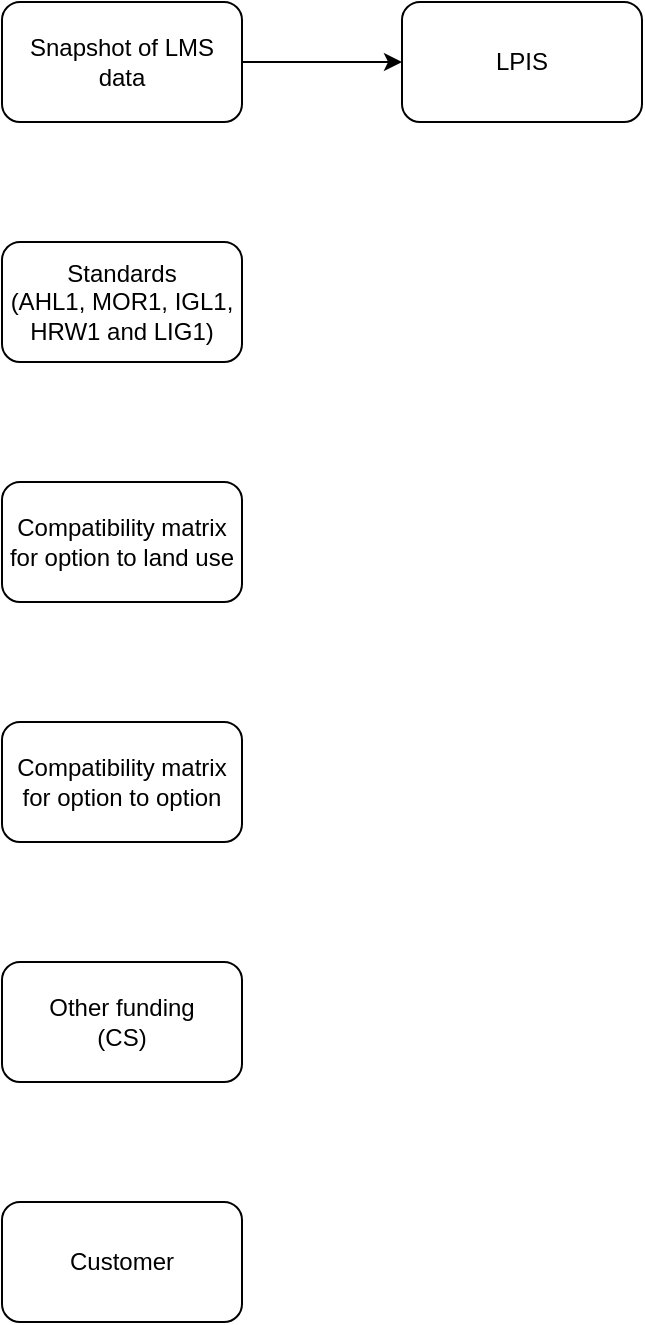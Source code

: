 <mxfile version="22.0.8" type="github">
  <diagram name="Page-1" id="X2-yjrpIv3iHHXsRrlKk">
    <mxGraphModel dx="2026" dy="1145" grid="1" gridSize="10" guides="1" tooltips="1" connect="1" arrows="1" fold="1" page="1" pageScale="1" pageWidth="850" pageHeight="1100" math="0" shadow="0">
      <root>
        <mxCell id="0" />
        <mxCell id="1" parent="0" />
        <mxCell id="z57LWiYdsDcZnA-EtoCu-4" style="edgeStyle=orthogonalEdgeStyle;rounded=0;orthogonalLoop=1;jettySize=auto;html=1;" edge="1" parent="1" source="z57LWiYdsDcZnA-EtoCu-2" target="z57LWiYdsDcZnA-EtoCu-3">
          <mxGeometry relative="1" as="geometry" />
        </mxCell>
        <mxCell id="z57LWiYdsDcZnA-EtoCu-2" value="Snapshot of LMS data" style="rounded=1;whiteSpace=wrap;html=1;" vertex="1" parent="1">
          <mxGeometry x="40" y="40" width="120" height="60" as="geometry" />
        </mxCell>
        <mxCell id="z57LWiYdsDcZnA-EtoCu-3" value="LPIS" style="rounded=1;whiteSpace=wrap;html=1;" vertex="1" parent="1">
          <mxGeometry x="240" y="40" width="120" height="60" as="geometry" />
        </mxCell>
        <mxCell id="z57LWiYdsDcZnA-EtoCu-5" value="Standards&lt;br&gt;(AHL1, MOR1, IGL1, HRW1 and LIG1)" style="rounded=1;whiteSpace=wrap;html=1;" vertex="1" parent="1">
          <mxGeometry x="40" y="160" width="120" height="60" as="geometry" />
        </mxCell>
        <mxCell id="z57LWiYdsDcZnA-EtoCu-6" value="Compatibility matrix for option to land use" style="rounded=1;whiteSpace=wrap;html=1;" vertex="1" parent="1">
          <mxGeometry x="40" y="280" width="120" height="60" as="geometry" />
        </mxCell>
        <mxCell id="z57LWiYdsDcZnA-EtoCu-7" value="Compatibility matrix for option to option" style="rounded=1;whiteSpace=wrap;html=1;" vertex="1" parent="1">
          <mxGeometry x="40" y="400" width="120" height="60" as="geometry" />
        </mxCell>
        <mxCell id="z57LWiYdsDcZnA-EtoCu-9" value="Other funding&lt;br&gt;(CS)" style="rounded=1;whiteSpace=wrap;html=1;" vertex="1" parent="1">
          <mxGeometry x="40" y="520" width="120" height="60" as="geometry" />
        </mxCell>
        <mxCell id="z57LWiYdsDcZnA-EtoCu-10" value="Customer" style="rounded=1;whiteSpace=wrap;html=1;" vertex="1" parent="1">
          <mxGeometry x="40" y="640" width="120" height="60" as="geometry" />
        </mxCell>
      </root>
    </mxGraphModel>
  </diagram>
</mxfile>
